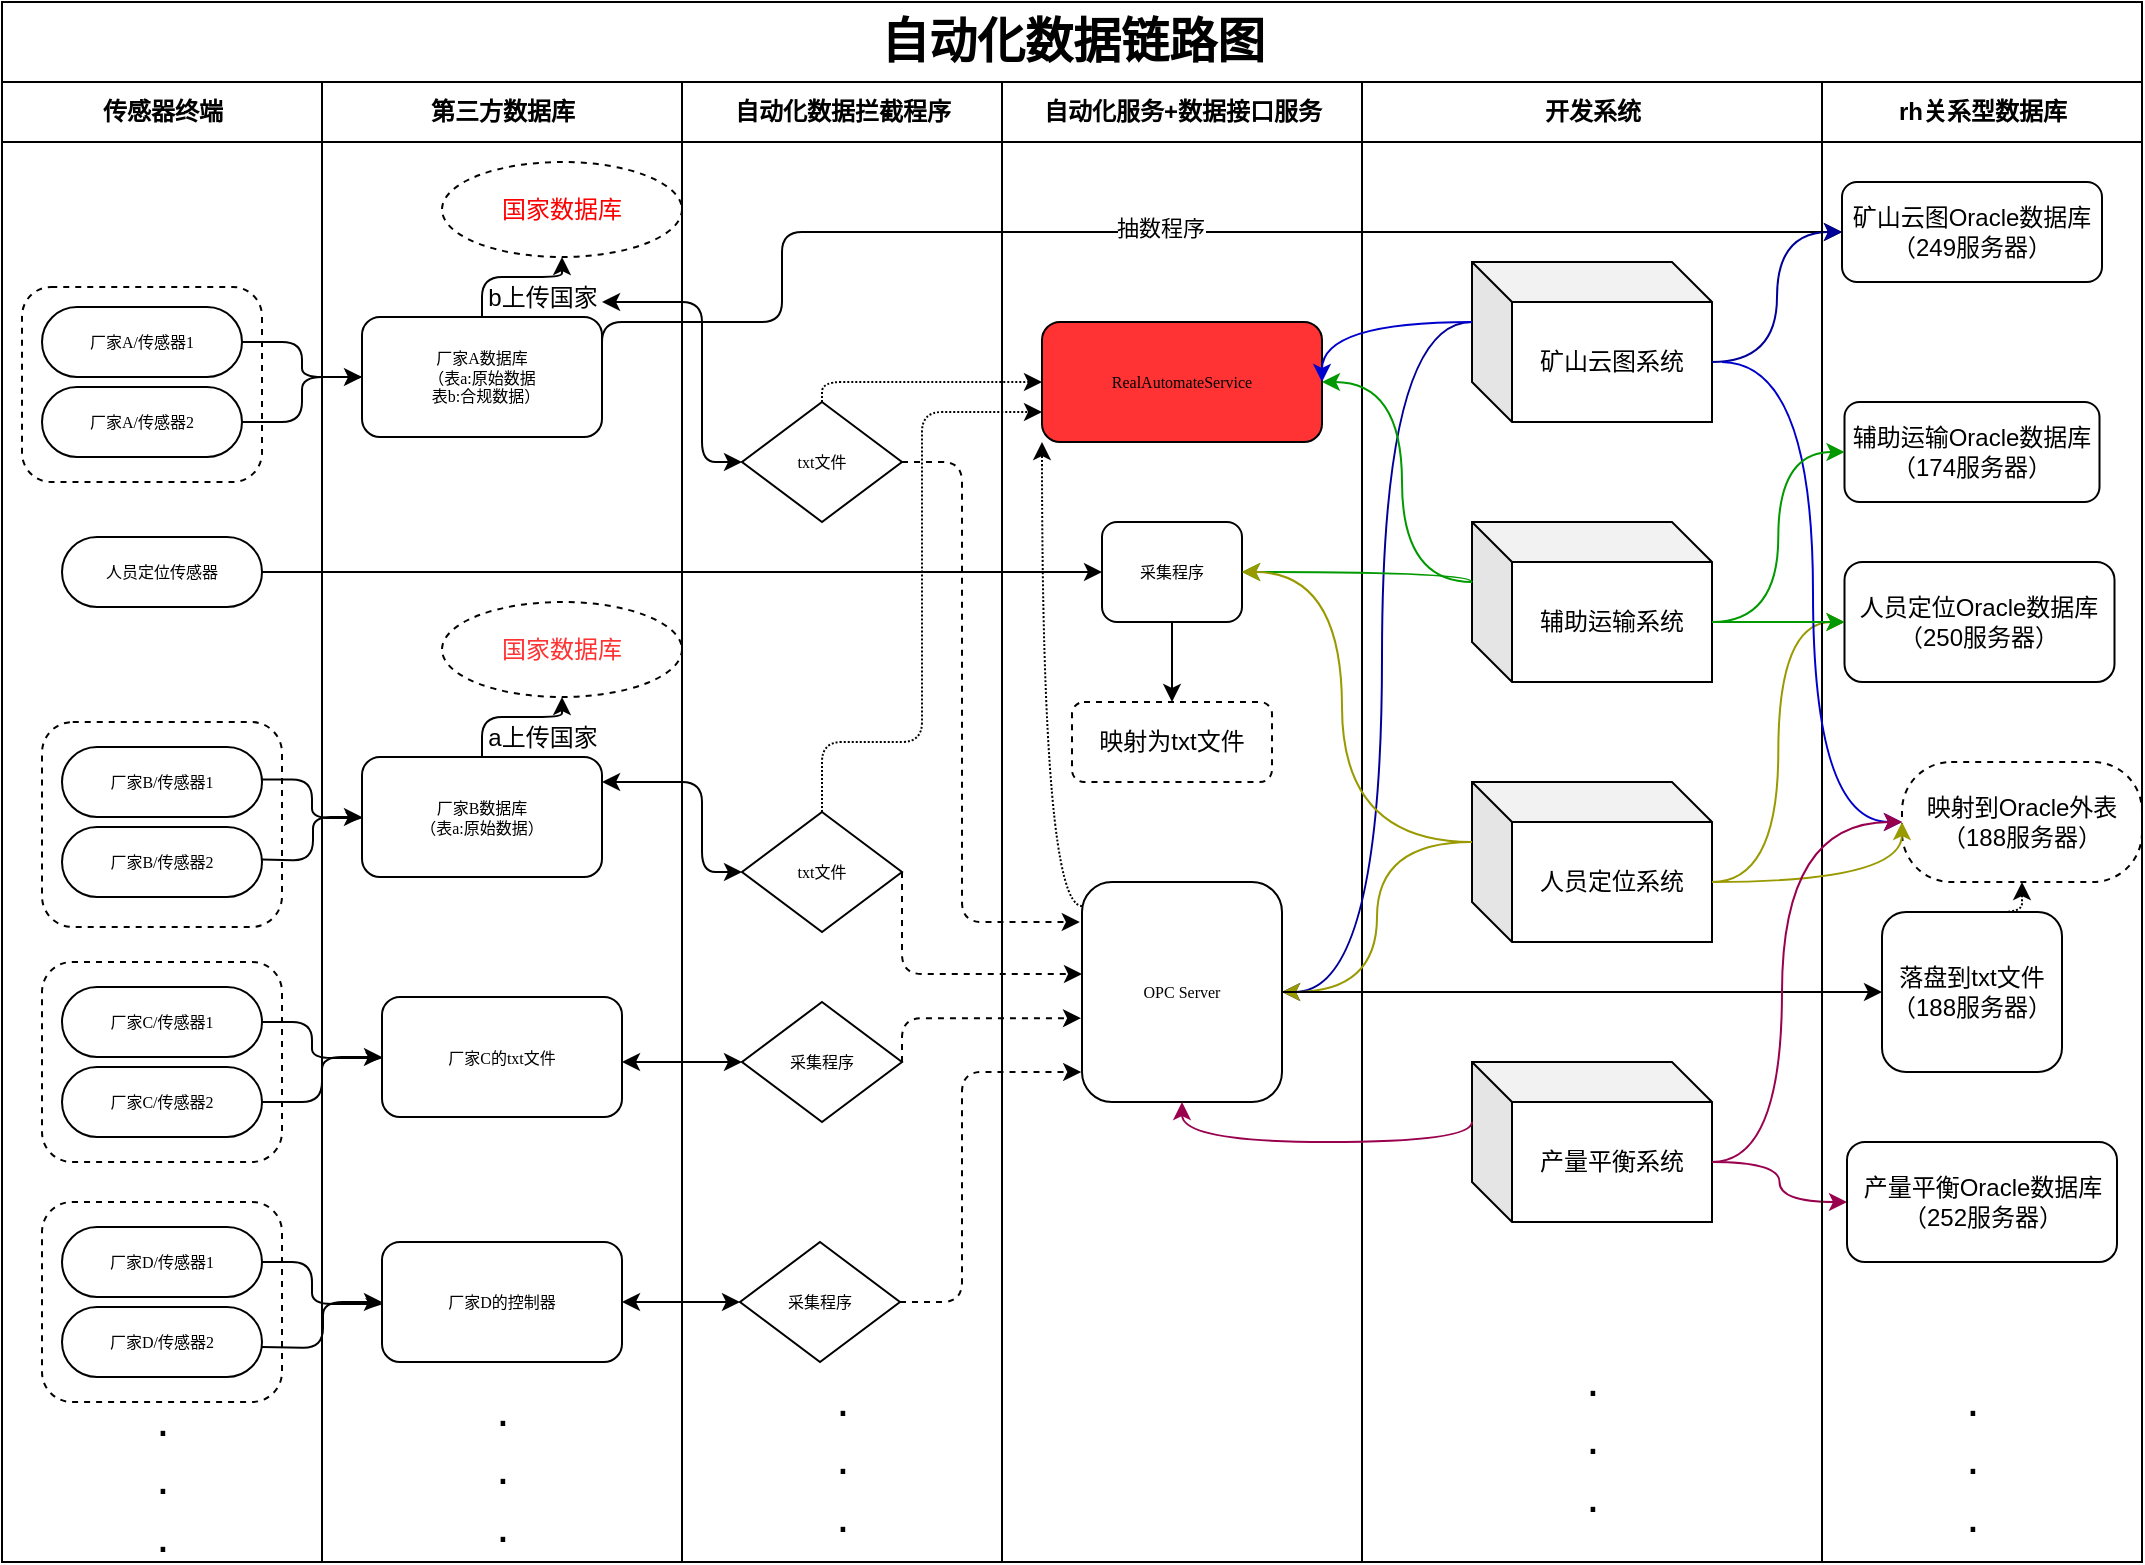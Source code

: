 <mxfile version="13.9.9" type="github">
  <diagram id="EcU6fs2of1qnK9Dk19vS" name="Page-1">
    <mxGraphModel dx="1102" dy="543" grid="1" gridSize="10" guides="1" tooltips="1" connect="1" arrows="1" fold="1" page="1" pageScale="1" pageWidth="827" pageHeight="1169" math="0" shadow="0">
      <root>
        <mxCell id="0" />
        <mxCell id="1" parent="0" />
        <mxCell id="zIV8zk3hntRyOYn1ve9I-1" value="&lt;font style=&quot;font-size: 24px&quot;&gt;自动化数据链路图&lt;/font&gt;" style="swimlane;html=1;childLayout=stackLayout;startSize=40;rounded=0;shadow=0;labelBackgroundColor=none;strokeWidth=1;fontFamily=Verdana;fontSize=8;align=center;fillColor=none;" parent="1" vertex="1">
          <mxGeometry x="40" y="40" width="1070" height="780" as="geometry">
            <mxRectangle x="70" y="40" width="130" height="20" as="alternateBounds" />
          </mxGeometry>
        </mxCell>
        <mxCell id="zIV8zk3hntRyOYn1ve9I-2" value="传感器终端" style="swimlane;html=1;startSize=30;" parent="zIV8zk3hntRyOYn1ve9I-1" vertex="1">
          <mxGeometry y="40" width="160" height="740" as="geometry" />
        </mxCell>
        <mxCell id="zIV8zk3hntRyOYn1ve9I-3" value="" style="rounded=1;whiteSpace=wrap;html=1;shadow=0;fillColor=none;dashed=1;" parent="zIV8zk3hntRyOYn1ve9I-2" vertex="1">
          <mxGeometry x="10" y="102.5" width="120" height="97.5" as="geometry" />
        </mxCell>
        <mxCell id="zIV8zk3hntRyOYn1ve9I-4" value="" style="rounded=1;whiteSpace=wrap;html=1;shadow=0;fillColor=none;dashed=1;" parent="zIV8zk3hntRyOYn1ve9I-2" vertex="1">
          <mxGeometry x="20" y="320" width="120" height="102.5" as="geometry" />
        </mxCell>
        <mxCell id="zIV8zk3hntRyOYn1ve9I-5" value="厂家A/传感器1" style="rounded=1;whiteSpace=wrap;html=1;shadow=0;labelBackgroundColor=none;strokeWidth=1;fontFamily=Verdana;fontSize=8;align=center;arcSize=50;" parent="zIV8zk3hntRyOYn1ve9I-2" vertex="1">
          <mxGeometry x="20" y="112.5" width="100" height="35" as="geometry" />
        </mxCell>
        <mxCell id="zIV8zk3hntRyOYn1ve9I-6" value="厂家A/传感器2" style="rounded=1;whiteSpace=wrap;html=1;shadow=0;labelBackgroundColor=none;strokeWidth=1;fontFamily=Verdana;fontSize=8;align=center;arcSize=50;" parent="zIV8zk3hntRyOYn1ve9I-2" vertex="1">
          <mxGeometry x="20" y="152.5" width="100" height="35" as="geometry" />
        </mxCell>
        <mxCell id="zIV8zk3hntRyOYn1ve9I-8" value="厂家B/传感器1" style="rounded=1;whiteSpace=wrap;html=1;shadow=0;labelBackgroundColor=none;strokeWidth=1;fontFamily=Verdana;fontSize=8;align=center;arcSize=50;" parent="zIV8zk3hntRyOYn1ve9I-2" vertex="1">
          <mxGeometry x="30" y="332.5" width="100" height="35" as="geometry" />
        </mxCell>
        <mxCell id="zIV8zk3hntRyOYn1ve9I-9" value="厂家B/传感器2" style="rounded=1;whiteSpace=wrap;html=1;shadow=0;labelBackgroundColor=none;strokeWidth=1;fontFamily=Verdana;fontSize=8;align=center;arcSize=50;" parent="zIV8zk3hntRyOYn1ve9I-2" vertex="1">
          <mxGeometry x="30" y="372.5" width="100" height="35" as="geometry" />
        </mxCell>
        <mxCell id="zIV8zk3hntRyOYn1ve9I-11" value="" style="rounded=1;whiteSpace=wrap;html=1;shadow=0;fillColor=none;dashed=1;" parent="zIV8zk3hntRyOYn1ve9I-2" vertex="1">
          <mxGeometry x="20" y="440" width="120" height="100" as="geometry" />
        </mxCell>
        <mxCell id="zIV8zk3hntRyOYn1ve9I-12" value="厂家C/传感器1" style="rounded=1;whiteSpace=wrap;html=1;shadow=0;labelBackgroundColor=none;strokeWidth=1;fontFamily=Verdana;fontSize=8;align=center;arcSize=50;" parent="zIV8zk3hntRyOYn1ve9I-2" vertex="1">
          <mxGeometry x="30" y="452.5" width="100" height="35" as="geometry" />
        </mxCell>
        <mxCell id="zIV8zk3hntRyOYn1ve9I-13" value="厂家C/传感器2" style="rounded=1;whiteSpace=wrap;html=1;shadow=0;labelBackgroundColor=none;strokeWidth=1;fontFamily=Verdana;fontSize=8;align=center;arcSize=50;" parent="zIV8zk3hntRyOYn1ve9I-2" vertex="1">
          <mxGeometry x="30" y="492.5" width="100" height="35" as="geometry" />
        </mxCell>
        <mxCell id="st4LeBl220Tw4YvidnoS-21" value="人员定位传感器" style="rounded=1;whiteSpace=wrap;html=1;shadow=0;labelBackgroundColor=none;strokeWidth=1;fontFamily=Verdana;fontSize=8;align=center;arcSize=50;" parent="zIV8zk3hntRyOYn1ve9I-2" vertex="1">
          <mxGeometry x="30" y="227.5" width="100" height="35" as="geometry" />
        </mxCell>
        <mxCell id="st4LeBl220Tw4YvidnoS-25" value="&lt;font&gt;&lt;font style=&quot;font-size: 24px&quot;&gt;&lt;font&gt;.&lt;br&gt;&lt;/font&gt;.&lt;br&gt;.&lt;/font&gt;&lt;br&gt;&lt;/font&gt;" style="text;html=1;align=center;verticalAlign=middle;resizable=0;points=[];autosize=1;" parent="zIV8zk3hntRyOYn1ve9I-2" vertex="1">
          <mxGeometry x="70" y="667.5" width="20" height="60" as="geometry" />
        </mxCell>
        <mxCell id="xk5R8RiFJCvRWizvlUMw-13" value="" style="rounded=1;whiteSpace=wrap;html=1;shadow=0;fillColor=none;dashed=1;" parent="zIV8zk3hntRyOYn1ve9I-2" vertex="1">
          <mxGeometry x="20" y="560" width="120" height="100" as="geometry" />
        </mxCell>
        <mxCell id="xk5R8RiFJCvRWizvlUMw-14" value="厂家D/传感器1" style="rounded=1;whiteSpace=wrap;html=1;shadow=0;labelBackgroundColor=none;strokeWidth=1;fontFamily=Verdana;fontSize=8;align=center;arcSize=50;" parent="zIV8zk3hntRyOYn1ve9I-2" vertex="1">
          <mxGeometry x="30" y="572.5" width="100" height="35" as="geometry" />
        </mxCell>
        <mxCell id="xk5R8RiFJCvRWizvlUMw-15" value="厂家D/传感器2" style="rounded=1;whiteSpace=wrap;html=1;shadow=0;labelBackgroundColor=none;strokeWidth=1;fontFamily=Verdana;fontSize=8;align=center;arcSize=50;" parent="zIV8zk3hntRyOYn1ve9I-2" vertex="1">
          <mxGeometry x="30" y="612.5" width="100" height="35" as="geometry" />
        </mxCell>
        <mxCell id="zIV8zk3hntRyOYn1ve9I-16" style="edgeStyle=orthogonalEdgeStyle;rounded=1;html=1;labelBackgroundColor=none;startArrow=none;startFill=0;startSize=5;endArrow=classicThin;endFill=1;endSize=5;jettySize=auto;orthogonalLoop=1;strokeWidth=1;fontFamily=Verdana;fontSize=8" parent="zIV8zk3hntRyOYn1ve9I-1" source="zIV8zk3hntRyOYn1ve9I-5" target="zIV8zk3hntRyOYn1ve9I-20" edge="1">
          <mxGeometry relative="1" as="geometry" />
        </mxCell>
        <mxCell id="zIV8zk3hntRyOYn1ve9I-31" style="edgeStyle=orthogonalEdgeStyle;rounded=1;html=1;labelBackgroundColor=none;startArrow=none;startFill=0;startSize=5;endArrow=classicThin;endFill=1;endSize=5;jettySize=auto;orthogonalLoop=1;strokeWidth=1;fontFamily=Verdana;fontSize=8;exitX=1;exitY=0.5;exitDx=0;exitDy=0;" parent="zIV8zk3hntRyOYn1ve9I-1" source="zIV8zk3hntRyOYn1ve9I-12" target="zIV8zk3hntRyOYn1ve9I-33" edge="1">
          <mxGeometry relative="1" as="geometry">
            <mxPoint x="130" y="487.5" as="sourcePoint" />
            <Array as="points">
              <mxPoint x="155" y="510" />
              <mxPoint x="155" y="528" />
            </Array>
          </mxGeometry>
        </mxCell>
        <mxCell id="zIV8zk3hntRyOYn1ve9I-36" style="edgeStyle=orthogonalEdgeStyle;orthogonalLoop=1;jettySize=auto;html=1;exitX=1;exitY=0.5;exitDx=0;exitDy=0;entryX=0;entryY=0.5;entryDx=0;entryDy=0;rounded=1;" parent="zIV8zk3hntRyOYn1ve9I-1" source="zIV8zk3hntRyOYn1ve9I-13" target="zIV8zk3hntRyOYn1ve9I-33" edge="1">
          <mxGeometry relative="1" as="geometry">
            <mxPoint x="130" y="527.5" as="sourcePoint" />
          </mxGeometry>
        </mxCell>
        <mxCell id="zIV8zk3hntRyOYn1ve9I-18" value="第三方数据库" style="swimlane;html=1;startSize=30;" parent="zIV8zk3hntRyOYn1ve9I-1" vertex="1">
          <mxGeometry x="160" y="40" width="180" height="740" as="geometry" />
        </mxCell>
        <mxCell id="zIV8zk3hntRyOYn1ve9I-19" style="edgeStyle=orthogonalEdgeStyle;rounded=1;orthogonalLoop=1;jettySize=auto;html=1;exitX=0.5;exitY=0;exitDx=0;exitDy=0;entryX=0.5;entryY=1;entryDx=0;entryDy=0;" parent="zIV8zk3hntRyOYn1ve9I-18" source="zIV8zk3hntRyOYn1ve9I-20" target="zIV8zk3hntRyOYn1ve9I-22" edge="1">
          <mxGeometry relative="1" as="geometry" />
        </mxCell>
        <mxCell id="zIV8zk3hntRyOYn1ve9I-20" value="厂家A数据库&lt;br&gt;（表a:原始数据&lt;br&gt;&amp;nbsp; 表b:合规数据）" style="rounded=1;whiteSpace=wrap;html=1;shadow=0;labelBackgroundColor=none;strokeWidth=1;fontFamily=Verdana;fontSize=8;align=center;" parent="zIV8zk3hntRyOYn1ve9I-18" vertex="1">
          <mxGeometry x="20" y="117.5" width="120" height="60" as="geometry" />
        </mxCell>
        <mxCell id="zIV8zk3hntRyOYn1ve9I-22" value="&lt;font color=&quot;#ff0000&quot;&gt;国家数据库&lt;/font&gt;" style="ellipse;whiteSpace=wrap;html=1;rounded=0;shadow=0;dashed=1;fillColor=none;" parent="zIV8zk3hntRyOYn1ve9I-18" vertex="1">
          <mxGeometry x="60" y="40" width="120" height="47.5" as="geometry" />
        </mxCell>
        <mxCell id="zIV8zk3hntRyOYn1ve9I-23" value="b上传国家" style="text;html=1;align=center;verticalAlign=middle;resizable=0;points=[];autosize=1;" parent="zIV8zk3hntRyOYn1ve9I-18" vertex="1">
          <mxGeometry x="75" y="97.5" width="70" height="20" as="geometry" />
        </mxCell>
        <mxCell id="zIV8zk3hntRyOYn1ve9I-25" style="edgeStyle=orthogonalEdgeStyle;rounded=1;orthogonalLoop=1;jettySize=auto;html=1;exitX=0.5;exitY=0;exitDx=0;exitDy=0;" parent="zIV8zk3hntRyOYn1ve9I-18" source="zIV8zk3hntRyOYn1ve9I-26" target="zIV8zk3hntRyOYn1ve9I-27" edge="1">
          <mxGeometry relative="1" as="geometry" />
        </mxCell>
        <mxCell id="zIV8zk3hntRyOYn1ve9I-26" value="厂家B数据库&lt;br&gt;（表a:原始数据）" style="rounded=1;whiteSpace=wrap;html=1;shadow=0;labelBackgroundColor=none;strokeWidth=1;fontFamily=Verdana;fontSize=8;align=center;" parent="zIV8zk3hntRyOYn1ve9I-18" vertex="1">
          <mxGeometry x="20" y="337.5" width="120" height="60" as="geometry" />
        </mxCell>
        <mxCell id="zIV8zk3hntRyOYn1ve9I-27" value="&lt;font color=&quot;#ff3333&quot;&gt;国家数据库&lt;/font&gt;" style="ellipse;whiteSpace=wrap;html=1;rounded=0;shadow=0;dashed=1;fillColor=none;" parent="zIV8zk3hntRyOYn1ve9I-18" vertex="1">
          <mxGeometry x="60" y="260" width="120" height="47.5" as="geometry" />
        </mxCell>
        <mxCell id="zIV8zk3hntRyOYn1ve9I-28" value="a上传国家" style="text;html=1;align=center;verticalAlign=middle;resizable=0;points=[];autosize=1;" parent="zIV8zk3hntRyOYn1ve9I-18" vertex="1">
          <mxGeometry x="75" y="317.5" width="70" height="20" as="geometry" />
        </mxCell>
        <mxCell id="zIV8zk3hntRyOYn1ve9I-33" value="厂家C的txt文件" style="rounded=1;whiteSpace=wrap;html=1;shadow=0;labelBackgroundColor=none;strokeWidth=1;fontFamily=Verdana;fontSize=8;align=center;" parent="zIV8zk3hntRyOYn1ve9I-18" vertex="1">
          <mxGeometry x="30" y="457.5" width="120" height="60" as="geometry" />
        </mxCell>
        <mxCell id="st4LeBl220Tw4YvidnoS-26" value="&lt;font&gt;&lt;font style=&quot;font-size: 24px&quot;&gt;&lt;font&gt;.&lt;br&gt;&lt;/font&gt;.&lt;br&gt;.&lt;/font&gt;&lt;br&gt;&lt;/font&gt;" style="text;html=1;align=center;verticalAlign=middle;resizable=0;points=[];autosize=1;" parent="zIV8zk3hntRyOYn1ve9I-18" vertex="1">
          <mxGeometry x="80" y="662.5" width="20" height="60" as="geometry" />
        </mxCell>
        <mxCell id="xk5R8RiFJCvRWizvlUMw-40" style="edgeStyle=orthogonalEdgeStyle;orthogonalLoop=1;jettySize=auto;html=1;exitX=1;exitY=0.5;exitDx=0;exitDy=0;entryX=0;entryY=0.5;entryDx=0;entryDy=0;rounded=1;" parent="zIV8zk3hntRyOYn1ve9I-18" target="xk5R8RiFJCvRWizvlUMw-41" edge="1">
          <mxGeometry relative="1" as="geometry">
            <mxPoint x="-30" y="632.5" as="sourcePoint" />
          </mxGeometry>
        </mxCell>
        <mxCell id="xk5R8RiFJCvRWizvlUMw-41" value="厂家D的控制器" style="rounded=1;whiteSpace=wrap;html=1;shadow=0;labelBackgroundColor=none;strokeWidth=1;fontFamily=Verdana;fontSize=8;align=center;" parent="zIV8zk3hntRyOYn1ve9I-18" vertex="1">
          <mxGeometry x="30" y="580" width="120" height="60" as="geometry" />
        </mxCell>
        <mxCell id="zIV8zk3hntRyOYn1ve9I-24" style="edgeStyle=orthogonalEdgeStyle;rounded=1;html=1;labelBackgroundColor=none;startArrow=none;startFill=0;startSize=5;endArrow=classicThin;endFill=1;endSize=5;jettySize=auto;orthogonalLoop=1;strokeWidth=1;fontFamily=Verdana;fontSize=8;exitX=1;exitY=0.5;exitDx=0;exitDy=0;" parent="zIV8zk3hntRyOYn1ve9I-1" target="zIV8zk3hntRyOYn1ve9I-26" edge="1">
          <mxGeometry relative="1" as="geometry">
            <mxPoint x="130" y="388.75" as="sourcePoint" />
            <Array as="points">
              <mxPoint x="155" y="389" />
              <mxPoint x="155" y="408" />
            </Array>
          </mxGeometry>
        </mxCell>
        <mxCell id="zIV8zk3hntRyOYn1ve9I-29" style="edgeStyle=orthogonalEdgeStyle;rounded=1;orthogonalLoop=1;jettySize=auto;html=1;exitX=1;exitY=0.5;exitDx=0;exitDy=0;entryX=0;entryY=0.5;entryDx=0;entryDy=0;" parent="zIV8zk3hntRyOYn1ve9I-1" target="zIV8zk3hntRyOYn1ve9I-26" edge="1">
          <mxGeometry relative="1" as="geometry">
            <mxPoint x="130" y="428.75" as="sourcePoint" />
          </mxGeometry>
        </mxCell>
        <mxCell id="zIV8zk3hntRyOYn1ve9I-38" value="自动化数据拦截程序" style="swimlane;html=1;startSize=30;" parent="zIV8zk3hntRyOYn1ve9I-1" vertex="1">
          <mxGeometry x="340" y="40" width="160" height="740" as="geometry" />
        </mxCell>
        <mxCell id="zIV8zk3hntRyOYn1ve9I-39" value="txt文件" style="rhombus;whiteSpace=wrap;html=1;rounded=0;shadow=0;labelBackgroundColor=none;strokeWidth=1;fontFamily=Verdana;fontSize=8;align=center;" parent="zIV8zk3hntRyOYn1ve9I-38" vertex="1">
          <mxGeometry x="30" y="160" width="80" height="60" as="geometry" />
        </mxCell>
        <mxCell id="zIV8zk3hntRyOYn1ve9I-40" value="txt文件" style="rhombus;whiteSpace=wrap;html=1;rounded=0;shadow=0;labelBackgroundColor=none;strokeWidth=1;fontFamily=Verdana;fontSize=8;align=center;" parent="zIV8zk3hntRyOYn1ve9I-38" vertex="1">
          <mxGeometry x="30" y="365" width="80" height="60" as="geometry" />
        </mxCell>
        <mxCell id="zIV8zk3hntRyOYn1ve9I-41" style="edgeStyle=orthogonalEdgeStyle;rounded=1;orthogonalLoop=1;jettySize=auto;html=1;exitX=0;exitY=0.5;exitDx=0;exitDy=0;entryX=0.929;entryY=0.625;entryDx=0;entryDy=0;entryPerimeter=0;startArrow=classic;startFill=1;" parent="zIV8zk3hntRyOYn1ve9I-38" source="zIV8zk3hntRyOYn1ve9I-40" edge="1">
          <mxGeometry relative="1" as="geometry">
            <mxPoint x="-39.97" y="350" as="targetPoint" />
            <Array as="points">
              <mxPoint x="10" y="395" />
              <mxPoint x="10" y="350" />
            </Array>
          </mxGeometry>
        </mxCell>
        <mxCell id="zIV8zk3hntRyOYn1ve9I-42" value="采集程序" style="rhombus;whiteSpace=wrap;html=1;rounded=0;shadow=0;labelBackgroundColor=none;strokeWidth=1;fontFamily=Verdana;fontSize=8;align=center;" parent="zIV8zk3hntRyOYn1ve9I-38" vertex="1">
          <mxGeometry x="30" y="460" width="80" height="60" as="geometry" />
        </mxCell>
        <mxCell id="zIV8zk3hntRyOYn1ve9I-43" style="edgeStyle=orthogonalEdgeStyle;rounded=1;orthogonalLoop=1;jettySize=auto;html=1;exitX=0;exitY=0.5;exitDx=0;exitDy=0;startArrow=classic;startFill=1;" parent="zIV8zk3hntRyOYn1ve9I-38" source="zIV8zk3hntRyOYn1ve9I-42" edge="1">
          <mxGeometry relative="1" as="geometry">
            <mxPoint x="-30" y="490" as="targetPoint" />
            <Array as="points">
              <mxPoint x="20" y="490" />
              <mxPoint x="20" y="490" />
            </Array>
          </mxGeometry>
        </mxCell>
        <mxCell id="st4LeBl220Tw4YvidnoS-24" value="&lt;font&gt;&lt;font style=&quot;font-size: 24px&quot;&gt;&lt;font&gt;.&lt;br&gt;&lt;/font&gt;.&lt;br&gt;.&lt;/font&gt;&lt;br&gt;&lt;/font&gt;" style="text;html=1;align=center;verticalAlign=middle;resizable=0;points=[];autosize=1;" parent="zIV8zk3hntRyOYn1ve9I-38" vertex="1">
          <mxGeometry x="70" y="657.5" width="20" height="60" as="geometry" />
        </mxCell>
        <mxCell id="xk5R8RiFJCvRWizvlUMw-43" value="采集程序" style="rhombus;whiteSpace=wrap;html=1;rounded=0;shadow=0;labelBackgroundColor=none;strokeWidth=1;fontFamily=Verdana;fontSize=8;align=center;" parent="zIV8zk3hntRyOYn1ve9I-38" vertex="1">
          <mxGeometry x="29" y="580" width="80" height="60" as="geometry" />
        </mxCell>
        <mxCell id="xk5R8RiFJCvRWizvlUMw-44" style="edgeStyle=orthogonalEdgeStyle;rounded=1;orthogonalLoop=1;jettySize=auto;html=1;exitX=0;exitY=0.5;exitDx=0;exitDy=0;startArrow=classic;startFill=1;" parent="zIV8zk3hntRyOYn1ve9I-38" source="xk5R8RiFJCvRWizvlUMw-43" edge="1">
          <mxGeometry relative="1" as="geometry">
            <mxPoint x="-30" y="610" as="targetPoint" />
            <Array as="points">
              <mxPoint x="19" y="610" />
              <mxPoint x="19" y="610" />
            </Array>
          </mxGeometry>
        </mxCell>
        <mxCell id="st4LeBl220Tw4YvidnoS-22" style="edgeStyle=orthogonalEdgeStyle;curved=1;orthogonalLoop=1;jettySize=auto;html=1;exitX=1;exitY=0.5;exitDx=0;exitDy=0;entryX=0;entryY=0.5;entryDx=0;entryDy=0;startArrow=none;startFill=0;endArrow=classic;endFill=1;" parent="zIV8zk3hntRyOYn1ve9I-1" source="st4LeBl220Tw4YvidnoS-21" target="st4LeBl220Tw4YvidnoS-1" edge="1">
          <mxGeometry relative="1" as="geometry" />
        </mxCell>
        <mxCell id="zIV8zk3hntRyOYn1ve9I-45" value="自动化服务+数据接口服务" style="swimlane;html=1;startSize=30;" parent="zIV8zk3hntRyOYn1ve9I-1" vertex="1">
          <mxGeometry x="500" y="40" width="180" height="740" as="geometry" />
        </mxCell>
        <mxCell id="ZTaninSRDtiNCGKmed8g-1" style="edgeStyle=orthogonalEdgeStyle;curved=1;orthogonalLoop=1;jettySize=auto;html=1;entryX=0;entryY=1;entryDx=0;entryDy=0;startArrow=none;startFill=0;endArrow=classic;endFill=1;strokeColor=#000000;dashed=1;dashPattern=1 1;exitX=0;exitY=0.109;exitDx=0;exitDy=0;exitPerimeter=0;" parent="zIV8zk3hntRyOYn1ve9I-45" source="zIV8zk3hntRyOYn1ve9I-46" target="zIV8zk3hntRyOYn1ve9I-47" edge="1">
          <mxGeometry relative="1" as="geometry">
            <mxPoint x="40" y="350" as="sourcePoint" />
            <Array as="points">
              <mxPoint x="20" y="412" />
            </Array>
          </mxGeometry>
        </mxCell>
        <mxCell id="zIV8zk3hntRyOYn1ve9I-46" value="OPC Server" style="rounded=1;whiteSpace=wrap;html=1;shadow=0;labelBackgroundColor=none;strokeWidth=1;fontFamily=Verdana;fontSize=8;align=center;" parent="zIV8zk3hntRyOYn1ve9I-45" vertex="1">
          <mxGeometry x="40" y="400" width="100" height="110" as="geometry" />
        </mxCell>
        <mxCell id="zIV8zk3hntRyOYn1ve9I-47" value="&lt;span style=&quot;font-size: 8px&quot;&gt;RealAutomateService&lt;/span&gt;" style="rounded=1;whiteSpace=wrap;html=1;shadow=0;labelBackgroundColor=none;strokeWidth=1;fontFamily=Verdana;fontSize=8;align=center;fillColor=#FF3333;" parent="zIV8zk3hntRyOYn1ve9I-45" vertex="1">
          <mxGeometry x="20" y="120" width="140" height="60" as="geometry" />
        </mxCell>
        <mxCell id="xk5R8RiFJCvRWizvlUMw-6" style="edgeStyle=orthogonalEdgeStyle;curved=1;orthogonalLoop=1;jettySize=auto;html=1;exitX=0.5;exitY=1;exitDx=0;exitDy=0;entryX=0.5;entryY=0;entryDx=0;entryDy=0;" parent="zIV8zk3hntRyOYn1ve9I-45" source="st4LeBl220Tw4YvidnoS-1" target="xk5R8RiFJCvRWizvlUMw-5" edge="1">
          <mxGeometry relative="1" as="geometry" />
        </mxCell>
        <mxCell id="st4LeBl220Tw4YvidnoS-1" value="采集程序" style="rounded=1;whiteSpace=wrap;html=1;shadow=0;labelBackgroundColor=none;strokeWidth=1;fontFamily=Verdana;fontSize=8;align=center;" parent="zIV8zk3hntRyOYn1ve9I-45" vertex="1">
          <mxGeometry x="50" y="220" width="70" height="50" as="geometry" />
        </mxCell>
        <mxCell id="xk5R8RiFJCvRWizvlUMw-5" value="映射为txt文件" style="rounded=1;whiteSpace=wrap;html=1;dashed=1;" parent="zIV8zk3hntRyOYn1ve9I-45" vertex="1">
          <mxGeometry x="35" y="310" width="100" height="40" as="geometry" />
        </mxCell>
        <mxCell id="zIV8zk3hntRyOYn1ve9I-56" value="开发系统" style="swimlane;html=1;startSize=30;gradientColor=#ffffff;" parent="zIV8zk3hntRyOYn1ve9I-1" vertex="1">
          <mxGeometry x="680" y="40" width="230" height="740" as="geometry">
            <mxRectangle x="800" y="40" width="30" height="775" as="alternateBounds" />
          </mxGeometry>
        </mxCell>
        <mxCell id="zIV8zk3hntRyOYn1ve9I-57" value="矿山云图系统" style="shape=cube;whiteSpace=wrap;html=1;boundedLbl=1;backgroundOutline=1;darkOpacity=0.05;darkOpacity2=0.1;rounded=0;shadow=0;fillColor=none;" parent="zIV8zk3hntRyOYn1ve9I-56" vertex="1">
          <mxGeometry x="55" y="90" width="120" height="80" as="geometry" />
        </mxCell>
        <mxCell id="zIV8zk3hntRyOYn1ve9I-58" value="辅助运输系统" style="shape=cube;whiteSpace=wrap;html=1;boundedLbl=1;backgroundOutline=1;darkOpacity=0.05;darkOpacity2=0.1;rounded=0;shadow=0;fillColor=none;" parent="zIV8zk3hntRyOYn1ve9I-56" vertex="1">
          <mxGeometry x="55" y="220" width="120" height="80" as="geometry" />
        </mxCell>
        <mxCell id="zIV8zk3hntRyOYn1ve9I-59" value="产量平衡系统" style="shape=cube;whiteSpace=wrap;html=1;boundedLbl=1;backgroundOutline=1;darkOpacity=0.05;darkOpacity2=0.1;rounded=0;shadow=0;fillColor=none;" parent="zIV8zk3hntRyOYn1ve9I-56" vertex="1">
          <mxGeometry x="55" y="490" width="120" height="80" as="geometry" />
        </mxCell>
        <mxCell id="st4LeBl220Tw4YvidnoS-2" value="人员定位系统" style="shape=cube;whiteSpace=wrap;html=1;boundedLbl=1;backgroundOutline=1;darkOpacity=0.05;darkOpacity2=0.1;rounded=0;shadow=0;fillColor=none;" parent="zIV8zk3hntRyOYn1ve9I-56" vertex="1">
          <mxGeometry x="55" y="350" width="120" height="80" as="geometry" />
        </mxCell>
        <mxCell id="st4LeBl220Tw4YvidnoS-28" value="&lt;font&gt;&lt;font style=&quot;font-size: 24px&quot;&gt;&lt;font&gt;.&lt;br&gt;&lt;/font&gt;.&lt;br&gt;.&lt;/font&gt;&lt;br&gt;&lt;/font&gt;" style="text;html=1;align=center;verticalAlign=middle;resizable=0;points=[];autosize=1;" parent="zIV8zk3hntRyOYn1ve9I-56" vertex="1">
          <mxGeometry x="105" y="647.5" width="20" height="60" as="geometry" />
        </mxCell>
        <mxCell id="zIV8zk3hntRyOYn1ve9I-61" style="edgeStyle=orthogonalEdgeStyle;rounded=1;orthogonalLoop=1;jettySize=auto;html=1;exitX=1;exitY=0.5;exitDx=0;exitDy=0;entryX=0;entryY=0.5;entryDx=0;entryDy=0;" parent="zIV8zk3hntRyOYn1ve9I-1" source="zIV8zk3hntRyOYn1ve9I-6" target="zIV8zk3hntRyOYn1ve9I-20" edge="1">
          <mxGeometry relative="1" as="geometry" />
        </mxCell>
        <mxCell id="zIV8zk3hntRyOYn1ve9I-63" style="edgeStyle=orthogonalEdgeStyle;rounded=1;orthogonalLoop=1;jettySize=auto;html=1;exitX=0;exitY=0.5;exitDx=0;exitDy=0;entryX=0.929;entryY=0.625;entryDx=0;entryDy=0;entryPerimeter=0;startArrow=classic;startFill=1;" parent="zIV8zk3hntRyOYn1ve9I-1" source="zIV8zk3hntRyOYn1ve9I-39" target="zIV8zk3hntRyOYn1ve9I-23" edge="1">
          <mxGeometry relative="1" as="geometry">
            <Array as="points">
              <mxPoint x="350" y="230" />
              <mxPoint x="350" y="150" />
            </Array>
          </mxGeometry>
        </mxCell>
        <mxCell id="zIV8zk3hntRyOYn1ve9I-64" style="edgeStyle=orthogonalEdgeStyle;rounded=1;orthogonalLoop=1;jettySize=auto;html=1;exitX=1;exitY=0.5;exitDx=0;exitDy=0;startArrow=none;startFill=0;dashed=1;" parent="zIV8zk3hntRyOYn1ve9I-1" source="zIV8zk3hntRyOYn1ve9I-40" edge="1">
          <mxGeometry relative="1" as="geometry">
            <Array as="points">
              <mxPoint x="450" y="486" />
            </Array>
            <mxPoint x="540" y="486" as="targetPoint" />
          </mxGeometry>
        </mxCell>
        <mxCell id="zIV8zk3hntRyOYn1ve9I-65" style="edgeStyle=orthogonalEdgeStyle;rounded=1;orthogonalLoop=1;jettySize=auto;html=1;dashed=1;startArrow=none;startFill=0;entryX=-0.005;entryY=0.619;entryDx=0;entryDy=0;exitX=1;exitY=0.5;exitDx=0;exitDy=0;entryPerimeter=0;" parent="zIV8zk3hntRyOYn1ve9I-1" source="zIV8zk3hntRyOYn1ve9I-42" target="zIV8zk3hntRyOYn1ve9I-46" edge="1">
          <mxGeometry relative="1" as="geometry">
            <mxPoint x="530" y="470" as="targetPoint" />
            <Array as="points">
              <mxPoint x="450" y="508" />
            </Array>
            <mxPoint x="410" y="470" as="sourcePoint" />
          </mxGeometry>
        </mxCell>
        <mxCell id="zIV8zk3hntRyOYn1ve9I-66" style="edgeStyle=orthogonalEdgeStyle;rounded=1;orthogonalLoop=1;jettySize=auto;html=1;exitX=1;exitY=0.5;exitDx=0;exitDy=0;dashed=1;startArrow=none;startFill=0;entryX=-0.011;entryY=0.186;entryDx=0;entryDy=0;entryPerimeter=0;" parent="zIV8zk3hntRyOYn1ve9I-1" source="zIV8zk3hntRyOYn1ve9I-39" target="zIV8zk3hntRyOYn1ve9I-46" edge="1">
          <mxGeometry relative="1" as="geometry">
            <Array as="points">
              <mxPoint x="480" y="230" />
              <mxPoint x="480" y="460" />
              <mxPoint x="539" y="460" />
            </Array>
            <mxPoint x="525" y="463" as="targetPoint" />
          </mxGeometry>
        </mxCell>
        <mxCell id="zIV8zk3hntRyOYn1ve9I-67" style="edgeStyle=orthogonalEdgeStyle;rounded=1;orthogonalLoop=1;jettySize=auto;html=1;exitX=0.5;exitY=0;exitDx=0;exitDy=0;entryX=0;entryY=0.5;entryDx=0;entryDy=0;dashed=1;startArrow=none;startFill=0;dashPattern=1 1;" parent="zIV8zk3hntRyOYn1ve9I-1" source="zIV8zk3hntRyOYn1ve9I-39" target="zIV8zk3hntRyOYn1ve9I-47" edge="1">
          <mxGeometry relative="1" as="geometry">
            <Array as="points">
              <mxPoint x="410" y="190" />
            </Array>
          </mxGeometry>
        </mxCell>
        <mxCell id="zIV8zk3hntRyOYn1ve9I-68" style="edgeStyle=orthogonalEdgeStyle;rounded=1;orthogonalLoop=1;jettySize=auto;html=1;exitX=0.5;exitY=0;exitDx=0;exitDy=0;entryX=0;entryY=0.75;entryDx=0;entryDy=0;dashed=1;dashPattern=1 1;startArrow=none;startFill=0;" parent="zIV8zk3hntRyOYn1ve9I-1" source="zIV8zk3hntRyOYn1ve9I-40" target="zIV8zk3hntRyOYn1ve9I-47" edge="1">
          <mxGeometry relative="1" as="geometry">
            <Array as="points">
              <mxPoint x="410" y="370" />
              <mxPoint x="460" y="370" />
              <mxPoint x="460" y="205" />
            </Array>
          </mxGeometry>
        </mxCell>
        <mxCell id="zIV8zk3hntRyOYn1ve9I-69" style="edgeStyle=orthogonalEdgeStyle;rounded=1;orthogonalLoop=1;jettySize=auto;html=1;exitX=1;exitY=0.5;exitDx=0;exitDy=0;startArrow=none;startFill=0;entryX=0;entryY=0.5;entryDx=0;entryDy=0;" parent="zIV8zk3hntRyOYn1ve9I-1" source="zIV8zk3hntRyOYn1ve9I-20" target="zIV8zk3hntRyOYn1ve9I-52" edge="1">
          <mxGeometry relative="1" as="geometry">
            <Array as="points">
              <mxPoint x="300" y="160" />
              <mxPoint x="390" y="160" />
              <mxPoint x="390" y="115" />
            </Array>
          </mxGeometry>
        </mxCell>
        <mxCell id="zIV8zk3hntRyOYn1ve9I-70" value="抽数程序" style="edgeLabel;html=1;align=center;verticalAlign=middle;resizable=0;points=[];" parent="zIV8zk3hntRyOYn1ve9I-69" vertex="1" connectable="0">
          <mxGeometry x="0.015" y="2" relative="1" as="geometry">
            <mxPoint as="offset" />
          </mxGeometry>
        </mxCell>
        <mxCell id="zIV8zk3hntRyOYn1ve9I-71" style="edgeStyle=orthogonalEdgeStyle;orthogonalLoop=1;jettySize=auto;html=1;exitX=0;exitY=0;exitDx=120;exitDy=50;exitPerimeter=0;entryX=0;entryY=0.5;entryDx=0;entryDy=0;curved=1;startArrow=none;startFill=0;strokeColor=#000099;" parent="zIV8zk3hntRyOYn1ve9I-1" source="zIV8zk3hntRyOYn1ve9I-57" target="zIV8zk3hntRyOYn1ve9I-52" edge="1">
          <mxGeometry relative="1" as="geometry" />
        </mxCell>
        <mxCell id="zIV8zk3hntRyOYn1ve9I-73" style="edgeStyle=orthogonalEdgeStyle;curved=1;orthogonalLoop=1;jettySize=auto;html=1;exitX=0;exitY=0;exitDx=0;exitDy=30;exitPerimeter=0;strokeColor=#000099;entryX=1;entryY=0.5;entryDx=0;entryDy=0;" parent="zIV8zk3hntRyOYn1ve9I-1" source="zIV8zk3hntRyOYn1ve9I-57" target="zIV8zk3hntRyOYn1ve9I-46" edge="1">
          <mxGeometry relative="1" as="geometry">
            <mxPoint x="600" y="440" as="targetPoint" />
            <Array as="points">
              <mxPoint x="690" y="160" />
              <mxPoint x="690" y="495" />
            </Array>
          </mxGeometry>
        </mxCell>
        <mxCell id="zIV8zk3hntRyOYn1ve9I-78" style="edgeStyle=orthogonalEdgeStyle;curved=1;orthogonalLoop=1;jettySize=auto;html=1;exitX=0;exitY=0;exitDx=0;exitDy=30;exitPerimeter=0;startArrow=none;startFill=0;endArrow=classic;endFill=1;strokeColor=#99004D;entryX=0.5;entryY=1;entryDx=0;entryDy=0;" parent="zIV8zk3hntRyOYn1ve9I-1" source="zIV8zk3hntRyOYn1ve9I-59" target="zIV8zk3hntRyOYn1ve9I-46" edge="1">
          <mxGeometry relative="1" as="geometry">
            <mxPoint x="590" y="490" as="targetPoint" />
            <Array as="points">
              <mxPoint x="735" y="570" />
              <mxPoint x="590" y="570" />
            </Array>
          </mxGeometry>
        </mxCell>
        <mxCell id="st4LeBl220Tw4YvidnoS-4" style="edgeStyle=orthogonalEdgeStyle;curved=1;orthogonalLoop=1;jettySize=auto;html=1;exitX=1;exitY=0.5;exitDx=0;exitDy=0;entryX=0;entryY=0;entryDx=0;entryDy=30;entryPerimeter=0;strokeColor=#009900;startArrow=classic;startFill=1;endArrow=none;endFill=0;" parent="zIV8zk3hntRyOYn1ve9I-1" source="zIV8zk3hntRyOYn1ve9I-47" target="zIV8zk3hntRyOYn1ve9I-58" edge="1">
          <mxGeometry relative="1" as="geometry">
            <Array as="points">
              <mxPoint x="700" y="190" />
              <mxPoint x="700" y="290" />
            </Array>
          </mxGeometry>
        </mxCell>
        <mxCell id="st4LeBl220Tw4YvidnoS-10" style="edgeStyle=orthogonalEdgeStyle;orthogonalLoop=1;jettySize=auto;html=1;exitX=0;exitY=0;exitDx=120;exitDy=50;exitPerimeter=0;entryX=0;entryY=0.5;entryDx=0;entryDy=0;startArrow=none;startFill=0;endArrow=classic;endFill=1;strokeColor=#99004D;curved=1;" parent="zIV8zk3hntRyOYn1ve9I-1" source="zIV8zk3hntRyOYn1ve9I-59" target="st4LeBl220Tw4YvidnoS-8" edge="1">
          <mxGeometry relative="1" as="geometry" />
        </mxCell>
        <mxCell id="st4LeBl220Tw4YvidnoS-6" style="edgeStyle=orthogonalEdgeStyle;orthogonalLoop=1;jettySize=auto;html=1;exitX=1;exitY=0.5;exitDx=0;exitDy=0;startArrow=classic;startFill=1;endArrow=none;endFill=0;strokeColor=#009900;entryX=0;entryY=0;entryDx=0;entryDy=30;entryPerimeter=0;curved=1;" parent="zIV8zk3hntRyOYn1ve9I-1" source="st4LeBl220Tw4YvidnoS-1" target="zIV8zk3hntRyOYn1ve9I-58" edge="1">
          <mxGeometry relative="1" as="geometry">
            <mxPoint x="880" y="275.105" as="targetPoint" />
            <Array as="points">
              <mxPoint x="735" y="285" />
            </Array>
          </mxGeometry>
        </mxCell>
        <mxCell id="st4LeBl220Tw4YvidnoS-14" style="edgeStyle=orthogonalEdgeStyle;orthogonalLoop=1;jettySize=auto;html=1;exitX=0;exitY=0;exitDx=120;exitDy=50;exitPerimeter=0;entryX=0;entryY=0.5;entryDx=0;entryDy=0;startArrow=none;startFill=0;endArrow=classic;endFill=1;curved=1;strokeColor=#999900;" parent="zIV8zk3hntRyOYn1ve9I-1" source="st4LeBl220Tw4YvidnoS-2" target="zIV8zk3hntRyOYn1ve9I-54" edge="1">
          <mxGeometry relative="1" as="geometry" />
        </mxCell>
        <mxCell id="st4LeBl220Tw4YvidnoS-18" style="edgeStyle=orthogonalEdgeStyle;curved=1;orthogonalLoop=1;jettySize=auto;html=1;exitX=0;exitY=0;exitDx=0;exitDy=30;exitPerimeter=0;startArrow=none;startFill=0;endArrow=classic;endFill=1;strokeColor=#999900;entryX=1;entryY=0.5;entryDx=0;entryDy=0;" parent="zIV8zk3hntRyOYn1ve9I-1" source="st4LeBl220Tw4YvidnoS-2" target="st4LeBl220Tw4YvidnoS-1" edge="1">
          <mxGeometry relative="1" as="geometry">
            <mxPoint x="600" y="350" as="targetPoint" />
            <Array as="points">
              <mxPoint x="670" y="420" />
              <mxPoint x="670" y="285" />
            </Array>
          </mxGeometry>
        </mxCell>
        <mxCell id="zIV8zk3hntRyOYn1ve9I-48" value="rh关系型数据库" style="swimlane;html=1;startSize=30;" parent="zIV8zk3hntRyOYn1ve9I-1" vertex="1">
          <mxGeometry x="910" y="40" width="160" height="740" as="geometry">
            <mxRectangle x="680" y="40" width="30" height="780" as="alternateBounds" />
          </mxGeometry>
        </mxCell>
        <mxCell id="zIV8zk3hntRyOYn1ve9I-49" style="edgeStyle=orthogonalEdgeStyle;rounded=1;orthogonalLoop=1;jettySize=auto;html=1;exitX=0.5;exitY=0;exitDx=0;exitDy=0;dashed=1;dashPattern=1 1;startArrow=none;startFill=0;" parent="zIV8zk3hntRyOYn1ve9I-48" source="zIV8zk3hntRyOYn1ve9I-50" target="zIV8zk3hntRyOYn1ve9I-51" edge="1">
          <mxGeometry relative="1" as="geometry">
            <Array as="points">
              <mxPoint x="100" y="415" />
            </Array>
          </mxGeometry>
        </mxCell>
        <mxCell id="zIV8zk3hntRyOYn1ve9I-50" value="落盘到txt文件&lt;br&gt;（188服务器）" style="rounded=1;whiteSpace=wrap;html=1;shadow=0;fillColor=none;" parent="zIV8zk3hntRyOYn1ve9I-48" vertex="1">
          <mxGeometry x="30" y="415" width="90" height="80" as="geometry" />
        </mxCell>
        <mxCell id="zIV8zk3hntRyOYn1ve9I-51" value="映射到Oracle外表&lt;br&gt;（188服务器）" style="rounded=1;whiteSpace=wrap;html=1;shadow=0;fillColor=none;arcSize=41;dashed=1;" parent="zIV8zk3hntRyOYn1ve9I-48" vertex="1">
          <mxGeometry x="40" y="340" width="120" height="60" as="geometry" />
        </mxCell>
        <mxCell id="zIV8zk3hntRyOYn1ve9I-52" value="矿山云图Oracle数据库&lt;br&gt;（249服务器）" style="rounded=1;whiteSpace=wrap;html=1;shadow=0;fillColor=none;" parent="zIV8zk3hntRyOYn1ve9I-48" vertex="1">
          <mxGeometry x="10" y="50" width="130" height="50" as="geometry" />
        </mxCell>
        <mxCell id="zIV8zk3hntRyOYn1ve9I-53" value="辅助运输Oracle数据库&lt;br&gt;（174服务器）" style="rounded=1;whiteSpace=wrap;html=1;shadow=0;fillColor=none;" parent="zIV8zk3hntRyOYn1ve9I-48" vertex="1">
          <mxGeometry x="11.25" y="160" width="127.5" height="50" as="geometry" />
        </mxCell>
        <mxCell id="zIV8zk3hntRyOYn1ve9I-54" value="人员定位Oracle数据库&lt;br&gt;（250服务器）" style="rounded=1;whiteSpace=wrap;html=1;shadow=0;fillColor=none;" parent="zIV8zk3hntRyOYn1ve9I-48" vertex="1">
          <mxGeometry x="11.25" y="240" width="135" height="60" as="geometry" />
        </mxCell>
        <mxCell id="st4LeBl220Tw4YvidnoS-8" value="产量平衡Oracle数据库&lt;br&gt;（252服务器）" style="rounded=1;whiteSpace=wrap;html=1;shadow=0;fillColor=none;" parent="zIV8zk3hntRyOYn1ve9I-48" vertex="1">
          <mxGeometry x="12.5" y="530" width="135" height="60" as="geometry" />
        </mxCell>
        <mxCell id="xk5R8RiFJCvRWizvlUMw-46" value="&lt;font&gt;&lt;font style=&quot;font-size: 24px&quot;&gt;&lt;font&gt;.&lt;br&gt;&lt;/font&gt;.&lt;br&gt;.&lt;/font&gt;&lt;br&gt;&lt;/font&gt;" style="text;html=1;align=center;verticalAlign=middle;resizable=0;points=[];autosize=1;" parent="zIV8zk3hntRyOYn1ve9I-48" vertex="1">
          <mxGeometry x="65" y="657.5" width="20" height="60" as="geometry" />
        </mxCell>
        <mxCell id="st4LeBl220Tw4YvidnoS-11" style="edgeStyle=orthogonalEdgeStyle;curved=1;orthogonalLoop=1;jettySize=auto;html=1;entryX=0;entryY=0.5;entryDx=0;entryDy=0;startArrow=none;startFill=0;endArrow=classic;endFill=1;strokeColor=#0000CC;" parent="zIV8zk3hntRyOYn1ve9I-1" target="zIV8zk3hntRyOYn1ve9I-51" edge="1">
          <mxGeometry relative="1" as="geometry">
            <mxPoint x="860" y="180" as="sourcePoint" />
          </mxGeometry>
        </mxCell>
        <mxCell id="xk5R8RiFJCvRWizvlUMw-1" style="edgeStyle=orthogonalEdgeStyle;curved=1;orthogonalLoop=1;jettySize=auto;html=1;exitX=0;exitY=0;exitDx=120;exitDy=50;exitPerimeter=0;entryX=0;entryY=0.5;entryDx=0;entryDy=0;strokeColor=#009900;" parent="zIV8zk3hntRyOYn1ve9I-1" source="zIV8zk3hntRyOYn1ve9I-58" target="zIV8zk3hntRyOYn1ve9I-53" edge="1">
          <mxGeometry relative="1" as="geometry" />
        </mxCell>
        <mxCell id="xk5R8RiFJCvRWizvlUMw-2" style="edgeStyle=orthogonalEdgeStyle;curved=1;orthogonalLoop=1;jettySize=auto;html=1;exitX=0;exitY=0;exitDx=120;exitDy=50;exitPerimeter=0;entryX=0;entryY=0.5;entryDx=0;entryDy=0;strokeColor=#009900;" parent="zIV8zk3hntRyOYn1ve9I-1" source="zIV8zk3hntRyOYn1ve9I-58" target="zIV8zk3hntRyOYn1ve9I-54" edge="1">
          <mxGeometry relative="1" as="geometry" />
        </mxCell>
        <mxCell id="st4LeBl220Tw4YvidnoS-15" style="edgeStyle=orthogonalEdgeStyle;curved=1;orthogonalLoop=1;jettySize=auto;html=1;exitX=0;exitY=0;exitDx=0;exitDy=30;exitPerimeter=0;startArrow=none;startFill=0;endArrow=classic;endFill=1;strokeColor=#999900;entryX=1;entryY=0.5;entryDx=0;entryDy=0;" parent="zIV8zk3hntRyOYn1ve9I-1" source="st4LeBl220Tw4YvidnoS-2" target="zIV8zk3hntRyOYn1ve9I-46" edge="1">
          <mxGeometry relative="1" as="geometry">
            <mxPoint x="820" y="410" as="targetPoint" />
          </mxGeometry>
        </mxCell>
        <mxCell id="xk5R8RiFJCvRWizvlUMw-3" style="edgeStyle=orthogonalEdgeStyle;orthogonalLoop=1;jettySize=auto;html=1;exitX=0;exitY=0;exitDx=120;exitDy=50;exitPerimeter=0;entryX=0;entryY=0.5;entryDx=0;entryDy=0;curved=1;strokeColor=#999900;" parent="zIV8zk3hntRyOYn1ve9I-1" source="st4LeBl220Tw4YvidnoS-2" target="zIV8zk3hntRyOYn1ve9I-51" edge="1">
          <mxGeometry relative="1" as="geometry">
            <Array as="points">
              <mxPoint x="950" y="440" />
            </Array>
          </mxGeometry>
        </mxCell>
        <mxCell id="xk5R8RiFJCvRWizvlUMw-7" style="edgeStyle=orthogonalEdgeStyle;curved=1;orthogonalLoop=1;jettySize=auto;html=1;exitX=1;exitY=0.5;exitDx=0;exitDy=0;entryX=0;entryY=0.5;entryDx=0;entryDy=0;strokeColor=#000000;" parent="zIV8zk3hntRyOYn1ve9I-1" source="zIV8zk3hntRyOYn1ve9I-46" target="zIV8zk3hntRyOYn1ve9I-50" edge="1">
          <mxGeometry relative="1" as="geometry" />
        </mxCell>
        <mxCell id="xk5R8RiFJCvRWizvlUMw-39" style="edgeStyle=orthogonalEdgeStyle;rounded=1;html=1;labelBackgroundColor=none;startArrow=none;startFill=0;startSize=5;endArrow=classicThin;endFill=1;endSize=5;jettySize=auto;orthogonalLoop=1;strokeWidth=1;fontFamily=Verdana;fontSize=8;exitX=1;exitY=0.5;exitDx=0;exitDy=0;" parent="zIV8zk3hntRyOYn1ve9I-1" source="xk5R8RiFJCvRWizvlUMw-14" target="xk5R8RiFJCvRWizvlUMw-41" edge="1">
          <mxGeometry relative="1" as="geometry">
            <mxPoint x="130" y="632.5" as="sourcePoint" />
            <Array as="points">
              <mxPoint x="155" y="630" />
              <mxPoint x="155" y="651" />
            </Array>
          </mxGeometry>
        </mxCell>
        <mxCell id="xk5R8RiFJCvRWizvlUMw-45" style="edgeStyle=orthogonalEdgeStyle;rounded=1;orthogonalLoop=1;jettySize=auto;html=1;exitX=1;exitY=0.5;exitDx=0;exitDy=0;entryX=-0.004;entryY=0.862;entryDx=0;entryDy=0;strokeColor=#000000;dashed=1;entryPerimeter=0;" parent="zIV8zk3hntRyOYn1ve9I-1" source="xk5R8RiFJCvRWizvlUMw-43" target="zIV8zk3hntRyOYn1ve9I-46" edge="1">
          <mxGeometry relative="1" as="geometry">
            <Array as="points">
              <mxPoint x="480" y="650" />
              <mxPoint x="480" y="535" />
              <mxPoint x="540" y="535" />
            </Array>
          </mxGeometry>
        </mxCell>
        <mxCell id="st4LeBl220Tw4YvidnoS-12" style="edgeStyle=orthogonalEdgeStyle;orthogonalLoop=1;jettySize=auto;html=1;exitX=0;exitY=0;exitDx=0;exitDy=30;exitPerimeter=0;startArrow=none;startFill=0;endArrow=classic;endFill=1;strokeColor=#0000CC;curved=1;" parent="1" source="zIV8zk3hntRyOYn1ve9I-57" edge="1">
          <mxGeometry relative="1" as="geometry">
            <mxPoint x="700" y="230" as="targetPoint" />
            <Array as="points">
              <mxPoint x="700" y="200" />
            </Array>
          </mxGeometry>
        </mxCell>
        <mxCell id="xk5R8RiFJCvRWizvlUMw-4" style="edgeStyle=orthogonalEdgeStyle;curved=1;orthogonalLoop=1;jettySize=auto;html=1;exitX=0;exitY=0;exitDx=120;exitDy=50;exitPerimeter=0;strokeColor=#99004D;" parent="1" source="zIV8zk3hntRyOYn1ve9I-59" edge="1">
          <mxGeometry relative="1" as="geometry">
            <mxPoint x="990.0" y="450.0" as="targetPoint" />
            <Array as="points">
              <mxPoint x="930" y="620" />
              <mxPoint x="930" y="450" />
            </Array>
          </mxGeometry>
        </mxCell>
      </root>
    </mxGraphModel>
  </diagram>
</mxfile>

